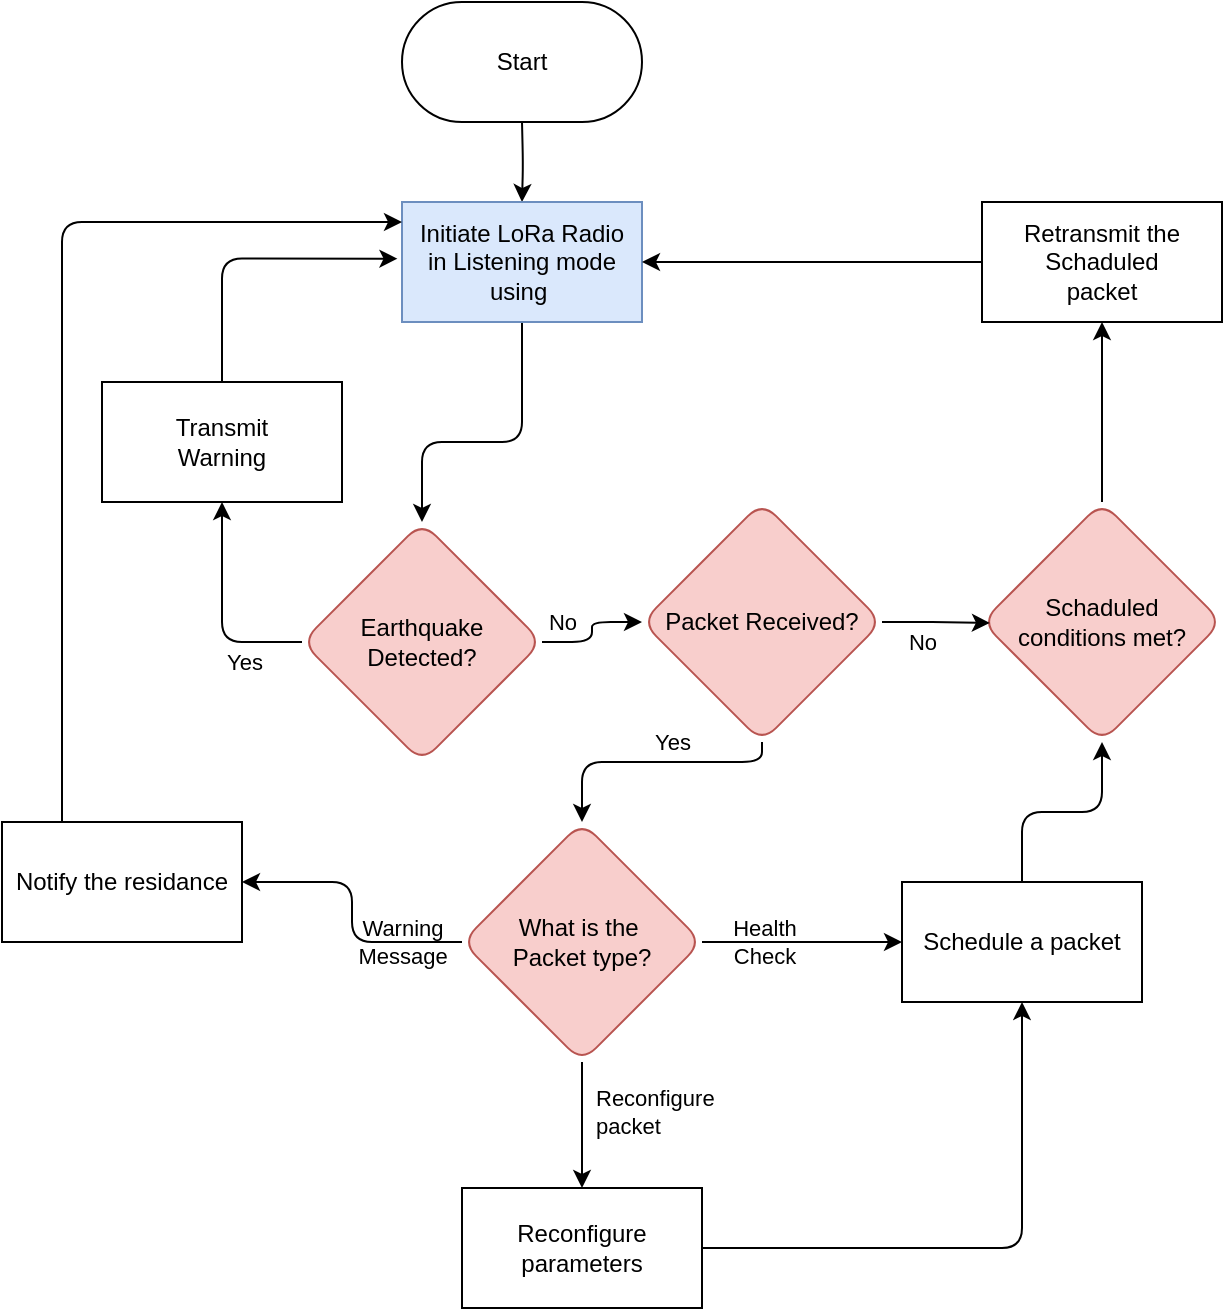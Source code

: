 <mxfile version="24.2.5" type="github">
  <diagram name="Page-1" id="nr04e7j_lgrhqmW4x8mc">
    <mxGraphModel dx="1211" dy="703" grid="1" gridSize="10" guides="1" tooltips="1" connect="1" arrows="1" fold="1" page="1" pageScale="1" pageWidth="850" pageHeight="1100" math="0" shadow="0">
      <root>
        <mxCell id="0" />
        <mxCell id="1" parent="0" />
        <mxCell id="aT8a2JC3UvmOd2hiil9d-3" value="" style="edgeStyle=orthogonalEdgeStyle;rounded=1;orthogonalLoop=1;jettySize=auto;html=1;" edge="1" parent="1" target="aT8a2JC3UvmOd2hiil9d-2">
          <mxGeometry relative="1" as="geometry">
            <mxPoint x="390" y="90" as="sourcePoint" />
          </mxGeometry>
        </mxCell>
        <mxCell id="aT8a2JC3UvmOd2hiil9d-5" style="edgeStyle=orthogonalEdgeStyle;rounded=1;orthogonalLoop=1;jettySize=auto;html=1;exitX=0.5;exitY=1;exitDx=0;exitDy=0;entryX=0.5;entryY=0;entryDx=0;entryDy=0;" edge="1" parent="1" source="aT8a2JC3UvmOd2hiil9d-2" target="aT8a2JC3UvmOd2hiil9d-14">
          <mxGeometry relative="1" as="geometry">
            <mxPoint x="390" y="260" as="targetPoint" />
            <Array as="points">
              <mxPoint x="390" y="250" />
              <mxPoint x="340" y="250" />
            </Array>
          </mxGeometry>
        </mxCell>
        <mxCell id="aT8a2JC3UvmOd2hiil9d-2" value="Initiate LoRa Radio&lt;br&gt;in Listening mode&lt;div&gt;using&amp;nbsp;&lt;/div&gt;" style="rounded=1;whiteSpace=wrap;html=1;arcSize=0;fillColor=#dae8fc;strokeColor=#6c8ebf;" vertex="1" parent="1">
          <mxGeometry x="330" y="130" width="120" height="60" as="geometry" />
        </mxCell>
        <mxCell id="aT8a2JC3UvmOd2hiil9d-18" style="edgeStyle=orthogonalEdgeStyle;rounded=1;orthogonalLoop=1;jettySize=auto;html=1;entryX=0;entryY=0.5;entryDx=0;entryDy=0;" edge="1" parent="1" source="aT8a2JC3UvmOd2hiil9d-14" target="aT8a2JC3UvmOd2hiil9d-16">
          <mxGeometry relative="1" as="geometry" />
        </mxCell>
        <mxCell id="aT8a2JC3UvmOd2hiil9d-23" value="No" style="edgeLabel;html=1;align=center;verticalAlign=middle;resizable=0;points=[];rounded=1;" vertex="1" connectable="0" parent="aT8a2JC3UvmOd2hiil9d-18">
          <mxGeometry x="-0.248" y="2" relative="1" as="geometry">
            <mxPoint x="-13" y="-8" as="offset" />
          </mxGeometry>
        </mxCell>
        <mxCell id="aT8a2JC3UvmOd2hiil9d-20" style="edgeStyle=orthogonalEdgeStyle;rounded=1;orthogonalLoop=1;jettySize=auto;html=1;" edge="1" parent="1" source="aT8a2JC3UvmOd2hiil9d-14" target="aT8a2JC3UvmOd2hiil9d-19">
          <mxGeometry relative="1" as="geometry">
            <Array as="points">
              <mxPoint x="240" y="350" />
            </Array>
          </mxGeometry>
        </mxCell>
        <mxCell id="aT8a2JC3UvmOd2hiil9d-22" value="Yes" style="edgeLabel;html=1;align=center;verticalAlign=middle;resizable=0;points=[];rounded=1;" vertex="1" connectable="0" parent="aT8a2JC3UvmOd2hiil9d-20">
          <mxGeometry x="-0.588" y="1" relative="1" as="geometry">
            <mxPoint x="-7" y="9" as="offset" />
          </mxGeometry>
        </mxCell>
        <mxCell id="aT8a2JC3UvmOd2hiil9d-14" value="Earthquake&lt;br&gt;Detected?" style="rhombus;whiteSpace=wrap;html=1;rounded=1;fillColor=#f8cecc;strokeColor=#b85450;" vertex="1" parent="1">
          <mxGeometry x="280" y="290" width="120" height="120" as="geometry" />
        </mxCell>
        <mxCell id="aT8a2JC3UvmOd2hiil9d-25" value="" style="edgeStyle=orthogonalEdgeStyle;rounded=1;orthogonalLoop=1;jettySize=auto;html=1;entryX=0.5;entryY=0;entryDx=0;entryDy=0;exitX=0.5;exitY=1;exitDx=0;exitDy=0;" edge="1" parent="1" source="aT8a2JC3UvmOd2hiil9d-16" target="aT8a2JC3UvmOd2hiil9d-24">
          <mxGeometry relative="1" as="geometry">
            <Array as="points">
              <mxPoint x="510" y="410" />
              <mxPoint x="420" y="410" />
            </Array>
          </mxGeometry>
        </mxCell>
        <mxCell id="aT8a2JC3UvmOd2hiil9d-45" value="Yes" style="edgeLabel;html=1;align=center;verticalAlign=middle;resizable=0;points=[];" vertex="1" connectable="0" parent="aT8a2JC3UvmOd2hiil9d-25">
          <mxGeometry x="-0.144" y="3" relative="1" as="geometry">
            <mxPoint y="-13" as="offset" />
          </mxGeometry>
        </mxCell>
        <mxCell id="aT8a2JC3UvmOd2hiil9d-16" value="Packet Received?" style="rhombus;whiteSpace=wrap;html=1;rounded=1;fillColor=#f8cecc;strokeColor=#b85450;" vertex="1" parent="1">
          <mxGeometry x="450" y="280" width="120" height="120" as="geometry" />
        </mxCell>
        <mxCell id="aT8a2JC3UvmOd2hiil9d-21" style="edgeStyle=orthogonalEdgeStyle;rounded=1;orthogonalLoop=1;jettySize=auto;html=1;entryX=-0.019;entryY=0.472;entryDx=0;entryDy=0;entryPerimeter=0;" edge="1" parent="1" source="aT8a2JC3UvmOd2hiil9d-19" target="aT8a2JC3UvmOd2hiil9d-2">
          <mxGeometry relative="1" as="geometry">
            <mxPoint x="300" y="100" as="targetPoint" />
            <Array as="points">
              <mxPoint x="240" y="158" />
            </Array>
          </mxGeometry>
        </mxCell>
        <mxCell id="aT8a2JC3UvmOd2hiil9d-19" value="Transmit&lt;br&gt;Warning" style="rounded=0;whiteSpace=wrap;html=1;" vertex="1" parent="1">
          <mxGeometry x="180" y="220" width="120" height="60" as="geometry" />
        </mxCell>
        <mxCell id="aT8a2JC3UvmOd2hiil9d-28" style="edgeStyle=orthogonalEdgeStyle;rounded=1;orthogonalLoop=1;jettySize=auto;html=1;entryX=1;entryY=0.5;entryDx=0;entryDy=0;" edge="1" parent="1" source="aT8a2JC3UvmOd2hiil9d-24" target="aT8a2JC3UvmOd2hiil9d-30">
          <mxGeometry relative="1" as="geometry">
            <mxPoint x="270" y="470" as="targetPoint" />
          </mxGeometry>
        </mxCell>
        <mxCell id="aT8a2JC3UvmOd2hiil9d-29" value="Warning&lt;br&gt;Message" style="edgeLabel;html=1;align=center;verticalAlign=middle;resizable=0;points=[];rounded=1;labelBackgroundColor=none;" vertex="1" connectable="0" parent="aT8a2JC3UvmOd2hiil9d-28">
          <mxGeometry x="-0.242" y="-1" relative="1" as="geometry">
            <mxPoint x="23" y="1" as="offset" />
          </mxGeometry>
        </mxCell>
        <mxCell id="aT8a2JC3UvmOd2hiil9d-33" style="edgeStyle=orthogonalEdgeStyle;rounded=1;orthogonalLoop=1;jettySize=auto;html=1;" edge="1" parent="1" source="aT8a2JC3UvmOd2hiil9d-24" target="aT8a2JC3UvmOd2hiil9d-32">
          <mxGeometry relative="1" as="geometry" />
        </mxCell>
        <mxCell id="aT8a2JC3UvmOd2hiil9d-36" value="Health&lt;br&gt;Check" style="edgeLabel;html=1;align=center;verticalAlign=middle;resizable=0;points=[];rounded=1;labelBackgroundColor=none;" vertex="1" connectable="0" parent="aT8a2JC3UvmOd2hiil9d-33">
          <mxGeometry x="-0.448" relative="1" as="geometry">
            <mxPoint x="3" as="offset" />
          </mxGeometry>
        </mxCell>
        <mxCell id="aT8a2JC3UvmOd2hiil9d-40" style="edgeStyle=orthogonalEdgeStyle;rounded=1;orthogonalLoop=1;jettySize=auto;html=1;entryX=0.5;entryY=0;entryDx=0;entryDy=0;" edge="1" parent="1" source="aT8a2JC3UvmOd2hiil9d-24" target="aT8a2JC3UvmOd2hiil9d-39">
          <mxGeometry relative="1" as="geometry" />
        </mxCell>
        <mxCell id="aT8a2JC3UvmOd2hiil9d-41" value="Reconfigure&amp;nbsp;&lt;div&gt;packet&lt;/div&gt;" style="edgeLabel;html=1;align=left;verticalAlign=middle;resizable=0;points=[];rounded=1;labelBackgroundColor=none;" vertex="1" connectable="0" parent="aT8a2JC3UvmOd2hiil9d-40">
          <mxGeometry x="-0.223" y="-2" relative="1" as="geometry">
            <mxPoint x="7" as="offset" />
          </mxGeometry>
        </mxCell>
        <mxCell id="aT8a2JC3UvmOd2hiil9d-24" value="What is the&amp;nbsp;&lt;div&gt;Packet type?&lt;/div&gt;" style="rhombus;whiteSpace=wrap;html=1;rounded=1;fillColor=#f8cecc;strokeColor=#b85450;" vertex="1" parent="1">
          <mxGeometry x="360" y="440" width="120" height="120" as="geometry" />
        </mxCell>
        <mxCell id="aT8a2JC3UvmOd2hiil9d-31" style="edgeStyle=orthogonalEdgeStyle;rounded=1;orthogonalLoop=1;jettySize=auto;html=1;exitX=0.25;exitY=0;exitDx=0;exitDy=0;" edge="1" parent="1" source="aT8a2JC3UvmOd2hiil9d-30">
          <mxGeometry relative="1" as="geometry">
            <mxPoint x="330" y="140" as="targetPoint" />
            <mxPoint x="150" y="520.007" as="sourcePoint" />
            <Array as="points">
              <mxPoint x="160" y="440" />
              <mxPoint x="160" y="140" />
            </Array>
          </mxGeometry>
        </mxCell>
        <mxCell id="aT8a2JC3UvmOd2hiil9d-30" value="Notify the residance" style="rounded=0;whiteSpace=wrap;html=1;" vertex="1" parent="1">
          <mxGeometry x="130" y="440" width="120" height="60" as="geometry" />
        </mxCell>
        <mxCell id="aT8a2JC3UvmOd2hiil9d-59" style="edgeStyle=orthogonalEdgeStyle;rounded=1;orthogonalLoop=1;jettySize=auto;html=1;strokeColor=default;align=center;verticalAlign=middle;fontFamily=Helvetica;fontSize=11;fontColor=default;labelBackgroundColor=default;endArrow=classic;" edge="1" parent="1" source="aT8a2JC3UvmOd2hiil9d-32" target="aT8a2JC3UvmOd2hiil9d-48">
          <mxGeometry relative="1" as="geometry">
            <mxPoint x="670" y="410" as="targetPoint" />
          </mxGeometry>
        </mxCell>
        <mxCell id="aT8a2JC3UvmOd2hiil9d-32" value="Schedule a packet" style="rounded=0;whiteSpace=wrap;html=1;" vertex="1" parent="1">
          <mxGeometry x="580" y="470" width="120" height="60" as="geometry" />
        </mxCell>
        <mxCell id="aT8a2JC3UvmOd2hiil9d-42" style="edgeStyle=orthogonalEdgeStyle;rounded=1;orthogonalLoop=1;jettySize=auto;html=1;entryX=0.5;entryY=1;entryDx=0;entryDy=0;" edge="1" parent="1" source="aT8a2JC3UvmOd2hiil9d-39" target="aT8a2JC3UvmOd2hiil9d-32">
          <mxGeometry relative="1" as="geometry" />
        </mxCell>
        <mxCell id="aT8a2JC3UvmOd2hiil9d-39" value="Reconfigure&lt;div&gt;parameters&lt;/div&gt;" style="rounded=0;whiteSpace=wrap;html=1;" vertex="1" parent="1">
          <mxGeometry x="360" y="623" width="120" height="60" as="geometry" />
        </mxCell>
        <mxCell id="aT8a2JC3UvmOd2hiil9d-44" value="Start" style="rounded=1;whiteSpace=wrap;html=1;arcSize=50;" vertex="1" parent="1">
          <mxGeometry x="330" y="30" width="120" height="60" as="geometry" />
        </mxCell>
        <mxCell id="aT8a2JC3UvmOd2hiil9d-48" value="Schaduled&lt;br&gt;conditions met?" style="rhombus;whiteSpace=wrap;html=1;rounded=1;fillColor=#f8cecc;strokeColor=#b85450;" vertex="1" parent="1">
          <mxGeometry x="620" y="280" width="120" height="120" as="geometry" />
        </mxCell>
        <mxCell id="aT8a2JC3UvmOd2hiil9d-52" style="edgeStyle=orthogonalEdgeStyle;rounded=0;orthogonalLoop=1;jettySize=auto;html=1;entryX=0.033;entryY=0.504;entryDx=0;entryDy=0;entryPerimeter=0;" edge="1" parent="1" source="aT8a2JC3UvmOd2hiil9d-16" target="aT8a2JC3UvmOd2hiil9d-48">
          <mxGeometry relative="1" as="geometry" />
        </mxCell>
        <mxCell id="aT8a2JC3UvmOd2hiil9d-55" value="No" style="edgeLabel;html=1;align=center;verticalAlign=middle;resizable=0;points=[];" vertex="1" connectable="0" parent="aT8a2JC3UvmOd2hiil9d-52">
          <mxGeometry x="-0.383" y="1" relative="1" as="geometry">
            <mxPoint x="3" y="11" as="offset" />
          </mxGeometry>
        </mxCell>
        <mxCell id="aT8a2JC3UvmOd2hiil9d-56" style="edgeStyle=orthogonalEdgeStyle;rounded=0;orthogonalLoop=1;jettySize=auto;html=1;entryX=1;entryY=0.5;entryDx=0;entryDy=0;flowAnimation=0;" edge="1" parent="1" source="aT8a2JC3UvmOd2hiil9d-53" target="aT8a2JC3UvmOd2hiil9d-2">
          <mxGeometry relative="1" as="geometry" />
        </mxCell>
        <mxCell id="aT8a2JC3UvmOd2hiil9d-53" value="Retransmit the&lt;br&gt;Schaduled&lt;br&gt;packet" style="rounded=0;whiteSpace=wrap;html=1;" vertex="1" parent="1">
          <mxGeometry x="620" y="130" width="120" height="60" as="geometry" />
        </mxCell>
        <mxCell id="aT8a2JC3UvmOd2hiil9d-54" style="edgeStyle=orthogonalEdgeStyle;rounded=0;orthogonalLoop=1;jettySize=auto;html=1;entryX=0.5;entryY=1;entryDx=0;entryDy=0;flowAnimation=0;" edge="1" parent="1" source="aT8a2JC3UvmOd2hiil9d-48" target="aT8a2JC3UvmOd2hiil9d-53">
          <mxGeometry relative="1" as="geometry" />
        </mxCell>
      </root>
    </mxGraphModel>
  </diagram>
</mxfile>
